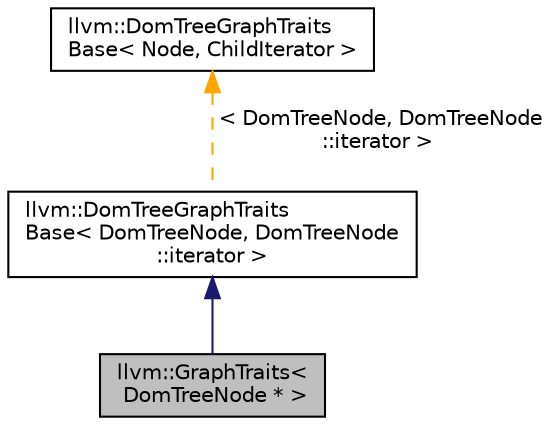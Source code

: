 digraph "llvm::GraphTraits&lt; DomTreeNode * &gt;"
{
 // LATEX_PDF_SIZE
  bgcolor="transparent";
  edge [fontname="Helvetica",fontsize="10",labelfontname="Helvetica",labelfontsize="10"];
  node [fontname="Helvetica",fontsize="10",shape="box"];
  Node1 [label="llvm::GraphTraits\<\l DomTreeNode * \>",height=0.2,width=0.4,color="black", fillcolor="grey75", style="filled", fontcolor="black",tooltip=" "];
  Node2 -> Node1 [dir="back",color="midnightblue",fontsize="10",style="solid",fontname="Helvetica"];
  Node2 [label="llvm::DomTreeGraphTraits\lBase\< DomTreeNode, DomTreeNode\l::iterator \>",height=0.2,width=0.4,color="black",URL="$structllvm_1_1DomTreeGraphTraitsBase.html",tooltip=" "];
  Node3 -> Node2 [dir="back",color="orange",fontsize="10",style="dashed",label=" \< DomTreeNode, DomTreeNode\l::iterator \>" ,fontname="Helvetica"];
  Node3 [label="llvm::DomTreeGraphTraits\lBase\< Node, ChildIterator \>",height=0.2,width=0.4,color="black",URL="$structllvm_1_1DomTreeGraphTraitsBase.html",tooltip=" "];
}

